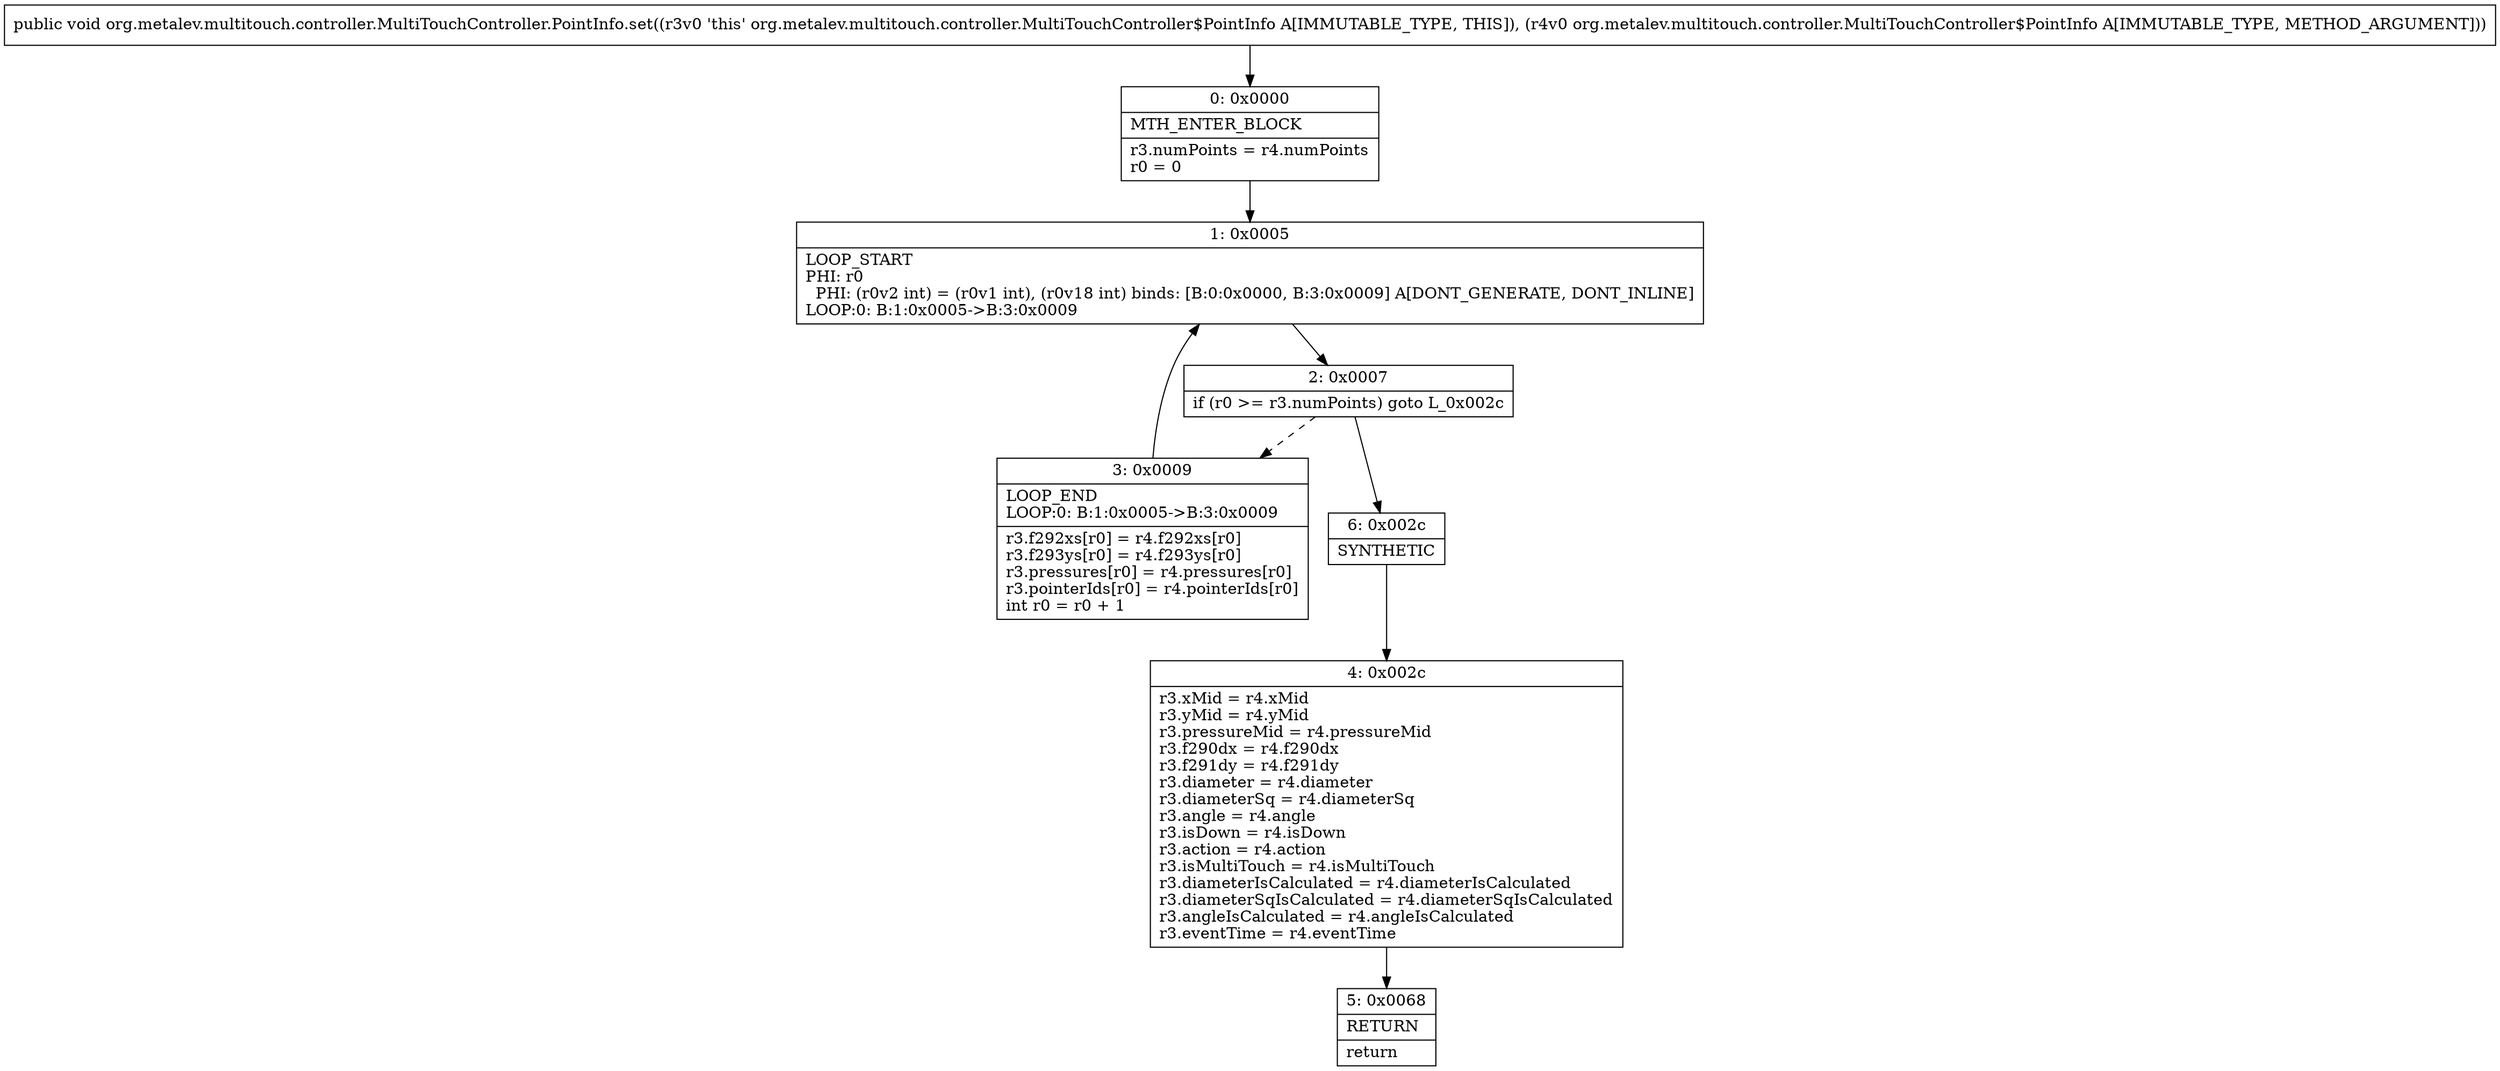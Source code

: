 digraph "CFG fororg.metalev.multitouch.controller.MultiTouchController.PointInfo.set(Lorg\/metalev\/multitouch\/controller\/MultiTouchController$PointInfo;)V" {
Node_0 [shape=record,label="{0\:\ 0x0000|MTH_ENTER_BLOCK\l|r3.numPoints = r4.numPoints\lr0 = 0\l}"];
Node_1 [shape=record,label="{1\:\ 0x0005|LOOP_START\lPHI: r0 \l  PHI: (r0v2 int) = (r0v1 int), (r0v18 int) binds: [B:0:0x0000, B:3:0x0009] A[DONT_GENERATE, DONT_INLINE]\lLOOP:0: B:1:0x0005\-\>B:3:0x0009\l}"];
Node_2 [shape=record,label="{2\:\ 0x0007|if (r0 \>= r3.numPoints) goto L_0x002c\l}"];
Node_3 [shape=record,label="{3\:\ 0x0009|LOOP_END\lLOOP:0: B:1:0x0005\-\>B:3:0x0009\l|r3.f292xs[r0] = r4.f292xs[r0]\lr3.f293ys[r0] = r4.f293ys[r0]\lr3.pressures[r0] = r4.pressures[r0]\lr3.pointerIds[r0] = r4.pointerIds[r0]\lint r0 = r0 + 1\l}"];
Node_4 [shape=record,label="{4\:\ 0x002c|r3.xMid = r4.xMid\lr3.yMid = r4.yMid\lr3.pressureMid = r4.pressureMid\lr3.f290dx = r4.f290dx\lr3.f291dy = r4.f291dy\lr3.diameter = r4.diameter\lr3.diameterSq = r4.diameterSq\lr3.angle = r4.angle\lr3.isDown = r4.isDown\lr3.action = r4.action\lr3.isMultiTouch = r4.isMultiTouch\lr3.diameterIsCalculated = r4.diameterIsCalculated\lr3.diameterSqIsCalculated = r4.diameterSqIsCalculated\lr3.angleIsCalculated = r4.angleIsCalculated\lr3.eventTime = r4.eventTime\l}"];
Node_5 [shape=record,label="{5\:\ 0x0068|RETURN\l|return\l}"];
Node_6 [shape=record,label="{6\:\ 0x002c|SYNTHETIC\l}"];
MethodNode[shape=record,label="{public void org.metalev.multitouch.controller.MultiTouchController.PointInfo.set((r3v0 'this' org.metalev.multitouch.controller.MultiTouchController$PointInfo A[IMMUTABLE_TYPE, THIS]), (r4v0 org.metalev.multitouch.controller.MultiTouchController$PointInfo A[IMMUTABLE_TYPE, METHOD_ARGUMENT])) }"];
MethodNode -> Node_0;
Node_0 -> Node_1;
Node_1 -> Node_2;
Node_2 -> Node_3[style=dashed];
Node_2 -> Node_6;
Node_3 -> Node_1;
Node_4 -> Node_5;
Node_6 -> Node_4;
}

